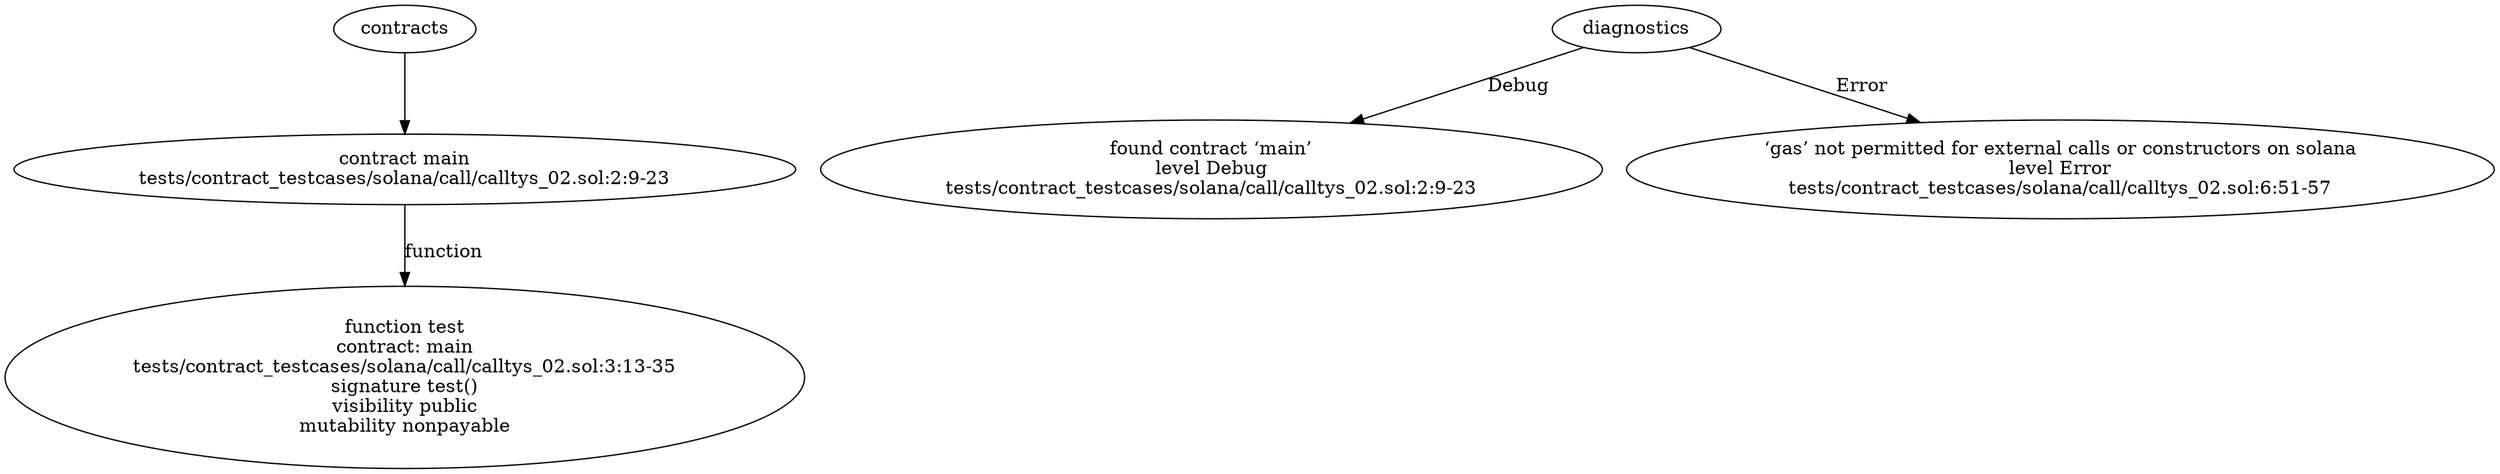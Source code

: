 strict digraph "tests/contract_testcases/solana/call/calltys_02.sol" {
	contract [label="contract main\ntests/contract_testcases/solana/call/calltys_02.sol:2:9-23"]
	test [label="function test\ncontract: main\ntests/contract_testcases/solana/call/calltys_02.sol:3:13-35\nsignature test()\nvisibility public\nmutability nonpayable"]
	diagnostic [label="found contract ‘main’\nlevel Debug\ntests/contract_testcases/solana/call/calltys_02.sol:2:9-23"]
	diagnostic_5 [label="‘gas’ not permitted for external calls or constructors on solana\nlevel Error\ntests/contract_testcases/solana/call/calltys_02.sol:6:51-57"]
	contracts -> contract
	contract -> test [label="function"]
	diagnostics -> diagnostic [label="Debug"]
	diagnostics -> diagnostic_5 [label="Error"]
}
